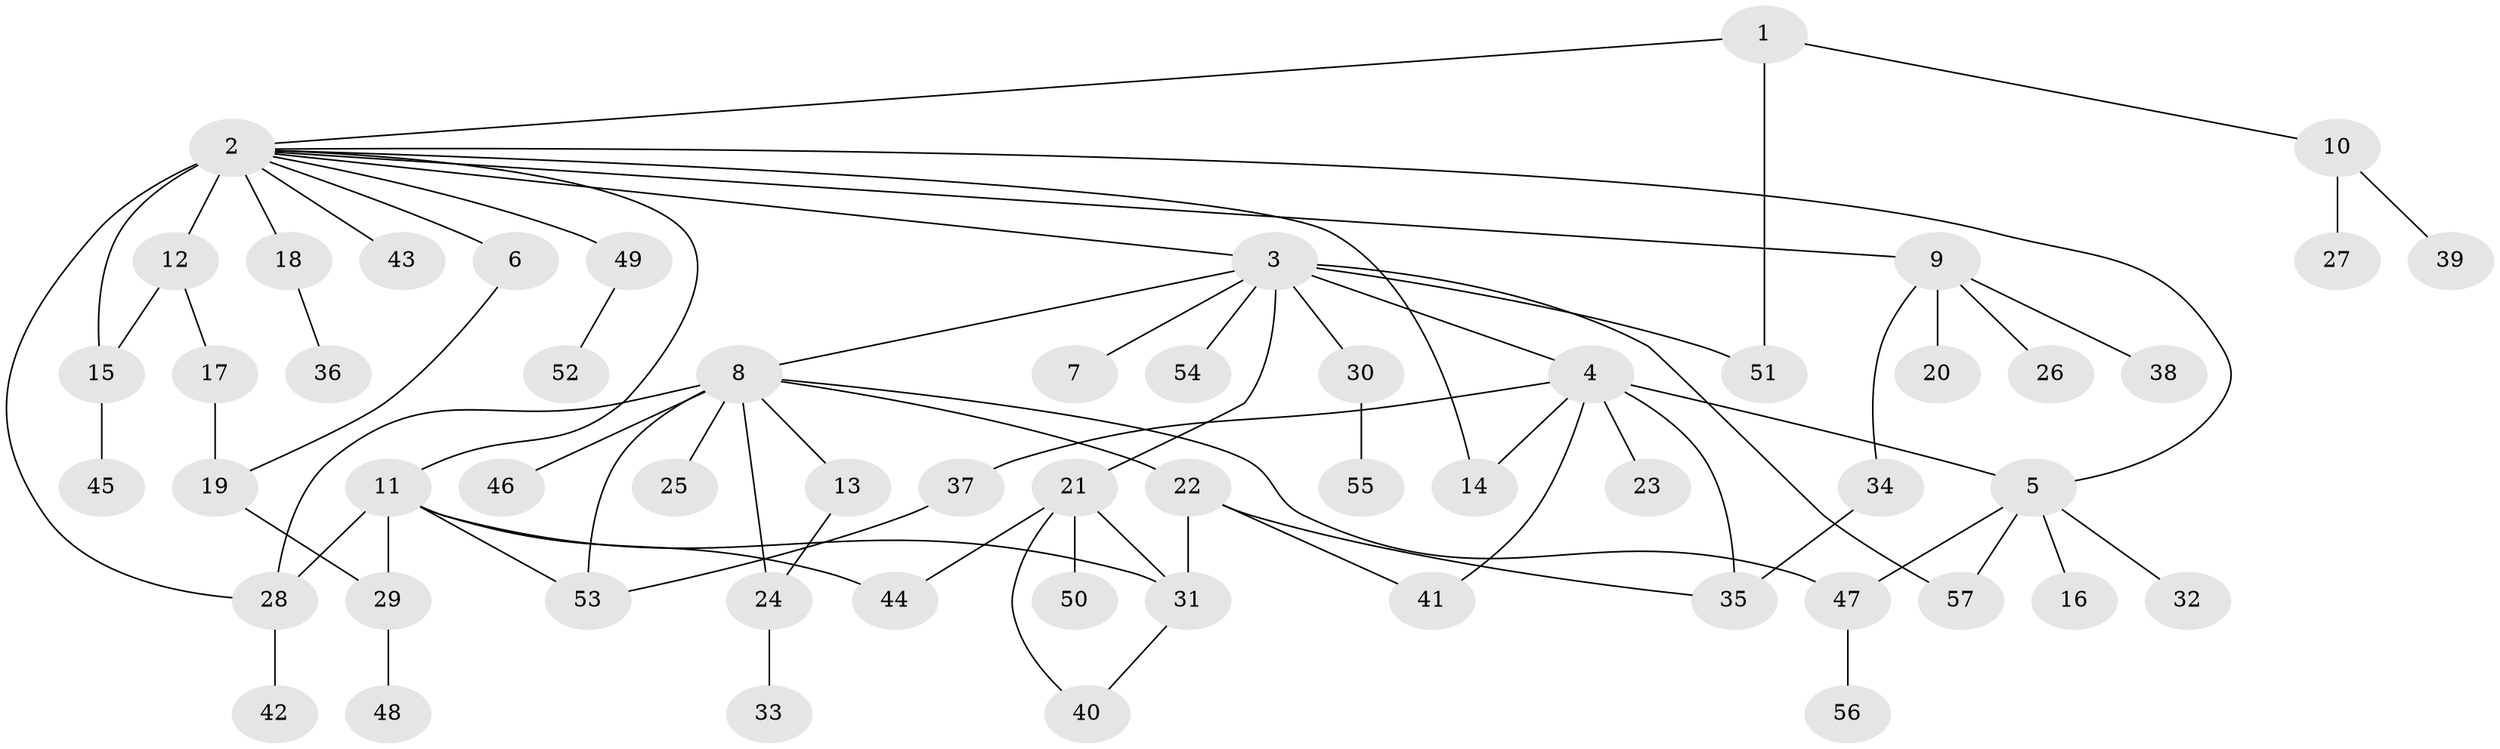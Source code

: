// original degree distribution, {3: 0.09649122807017543, 23: 0.008771929824561403, 10: 0.017543859649122806, 8: 0.008771929824561403, 2: 0.23684210526315788, 1: 0.5175438596491229, 15: 0.008771929824561403, 6: 0.017543859649122806, 4: 0.05263157894736842, 5: 0.02631578947368421, 7: 0.008771929824561403}
// Generated by graph-tools (version 1.1) at 2025/50/03/04/25 22:50:38]
// undirected, 57 vertices, 76 edges
graph export_dot {
  node [color=gray90,style=filled];
  1;
  2;
  3;
  4;
  5;
  6;
  7;
  8;
  9;
  10;
  11;
  12;
  13;
  14;
  15;
  16;
  17;
  18;
  19;
  20;
  21;
  22;
  23;
  24;
  25;
  26;
  27;
  28;
  29;
  30;
  31;
  32;
  33;
  34;
  35;
  36;
  37;
  38;
  39;
  40;
  41;
  42;
  43;
  44;
  45;
  46;
  47;
  48;
  49;
  50;
  51;
  52;
  53;
  54;
  55;
  56;
  57;
  1 -- 2 [weight=1.0];
  1 -- 10 [weight=1.0];
  1 -- 51 [weight=1.0];
  2 -- 3 [weight=1.0];
  2 -- 5 [weight=1.0];
  2 -- 6 [weight=2.0];
  2 -- 9 [weight=1.0];
  2 -- 11 [weight=1.0];
  2 -- 12 [weight=9.0];
  2 -- 14 [weight=1.0];
  2 -- 15 [weight=1.0];
  2 -- 18 [weight=1.0];
  2 -- 28 [weight=1.0];
  2 -- 43 [weight=1.0];
  2 -- 49 [weight=1.0];
  3 -- 4 [weight=1.0];
  3 -- 7 [weight=1.0];
  3 -- 8 [weight=1.0];
  3 -- 21 [weight=1.0];
  3 -- 30 [weight=1.0];
  3 -- 51 [weight=1.0];
  3 -- 54 [weight=1.0];
  3 -- 57 [weight=1.0];
  4 -- 5 [weight=1.0];
  4 -- 14 [weight=1.0];
  4 -- 23 [weight=1.0];
  4 -- 35 [weight=3.0];
  4 -- 37 [weight=1.0];
  4 -- 41 [weight=1.0];
  5 -- 16 [weight=1.0];
  5 -- 32 [weight=1.0];
  5 -- 47 [weight=1.0];
  5 -- 57 [weight=1.0];
  6 -- 19 [weight=1.0];
  8 -- 13 [weight=1.0];
  8 -- 22 [weight=1.0];
  8 -- 24 [weight=1.0];
  8 -- 25 [weight=6.0];
  8 -- 28 [weight=1.0];
  8 -- 46 [weight=1.0];
  8 -- 47 [weight=1.0];
  8 -- 53 [weight=1.0];
  9 -- 20 [weight=1.0];
  9 -- 26 [weight=1.0];
  9 -- 34 [weight=1.0];
  9 -- 38 [weight=1.0];
  10 -- 27 [weight=1.0];
  10 -- 39 [weight=1.0];
  11 -- 28 [weight=1.0];
  11 -- 29 [weight=1.0];
  11 -- 31 [weight=1.0];
  11 -- 44 [weight=1.0];
  11 -- 53 [weight=1.0];
  12 -- 15 [weight=1.0];
  12 -- 17 [weight=1.0];
  13 -- 24 [weight=1.0];
  15 -- 45 [weight=2.0];
  17 -- 19 [weight=1.0];
  18 -- 36 [weight=1.0];
  19 -- 29 [weight=1.0];
  21 -- 31 [weight=1.0];
  21 -- 40 [weight=1.0];
  21 -- 44 [weight=1.0];
  21 -- 50 [weight=2.0];
  22 -- 31 [weight=2.0];
  22 -- 35 [weight=1.0];
  22 -- 41 [weight=1.0];
  24 -- 33 [weight=1.0];
  28 -- 42 [weight=1.0];
  29 -- 48 [weight=1.0];
  30 -- 55 [weight=1.0];
  31 -- 40 [weight=1.0];
  34 -- 35 [weight=1.0];
  37 -- 53 [weight=1.0];
  47 -- 56 [weight=1.0];
  49 -- 52 [weight=1.0];
}
